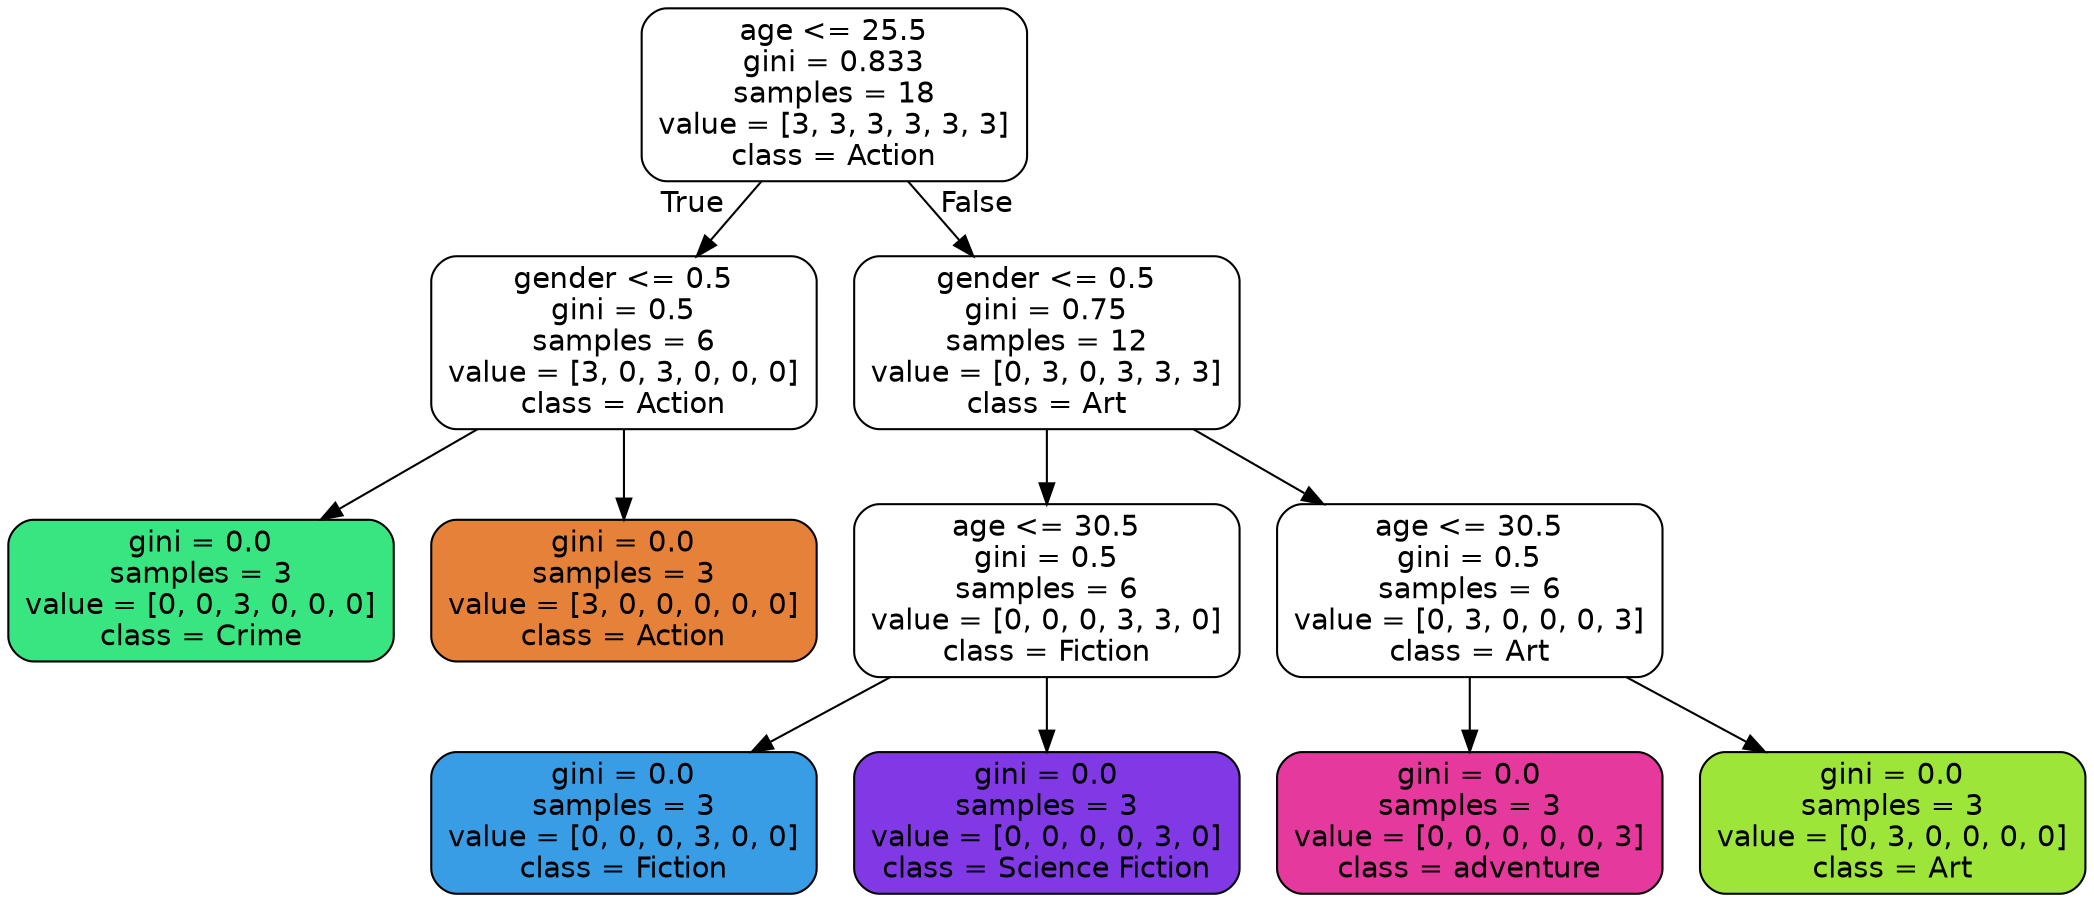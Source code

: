 digraph Tree {
node [shape=box, style="filled, rounded", color="black", fontname=helvetica] ;
edge [fontname=helvetica] ;
0 [label="age <= 25.5\ngini = 0.833\nsamples = 18\nvalue = [3, 3, 3, 3, 3, 3]\nclass = Action", fillcolor="#ffffff"] ;
1 [label="gender <= 0.5\ngini = 0.5\nsamples = 6\nvalue = [3, 0, 3, 0, 0, 0]\nclass = Action", fillcolor="#ffffff"] ;
0 -> 1 [labeldistance=2.5, labelangle=45, headlabel="True"] ;
2 [label="gini = 0.0\nsamples = 3\nvalue = [0, 0, 3, 0, 0, 0]\nclass = Crime", fillcolor="#39e581"] ;
1 -> 2 ;
3 [label="gini = 0.0\nsamples = 3\nvalue = [3, 0, 0, 0, 0, 0]\nclass = Action", fillcolor="#e58139"] ;
1 -> 3 ;
4 [label="gender <= 0.5\ngini = 0.75\nsamples = 12\nvalue = [0, 3, 0, 3, 3, 3]\nclass = Art", fillcolor="#ffffff"] ;
0 -> 4 [labeldistance=2.5, labelangle=-45, headlabel="False"] ;
5 [label="age <= 30.5\ngini = 0.5\nsamples = 6\nvalue = [0, 0, 0, 3, 3, 0]\nclass = Fiction", fillcolor="#ffffff"] ;
4 -> 5 ;
6 [label="gini = 0.0\nsamples = 3\nvalue = [0, 0, 0, 3, 0, 0]\nclass = Fiction", fillcolor="#399de5"] ;
5 -> 6 ;
7 [label="gini = 0.0\nsamples = 3\nvalue = [0, 0, 0, 0, 3, 0]\nclass = Science Fiction", fillcolor="#8139e5"] ;
5 -> 7 ;
8 [label="age <= 30.5\ngini = 0.5\nsamples = 6\nvalue = [0, 3, 0, 0, 0, 3]\nclass = Art", fillcolor="#ffffff"] ;
4 -> 8 ;
9 [label="gini = 0.0\nsamples = 3\nvalue = [0, 0, 0, 0, 0, 3]\nclass = adventure", fillcolor="#e5399d"] ;
8 -> 9 ;
10 [label="gini = 0.0\nsamples = 3\nvalue = [0, 3, 0, 0, 0, 0]\nclass = Art", fillcolor="#9de539"] ;
8 -> 10 ;
}